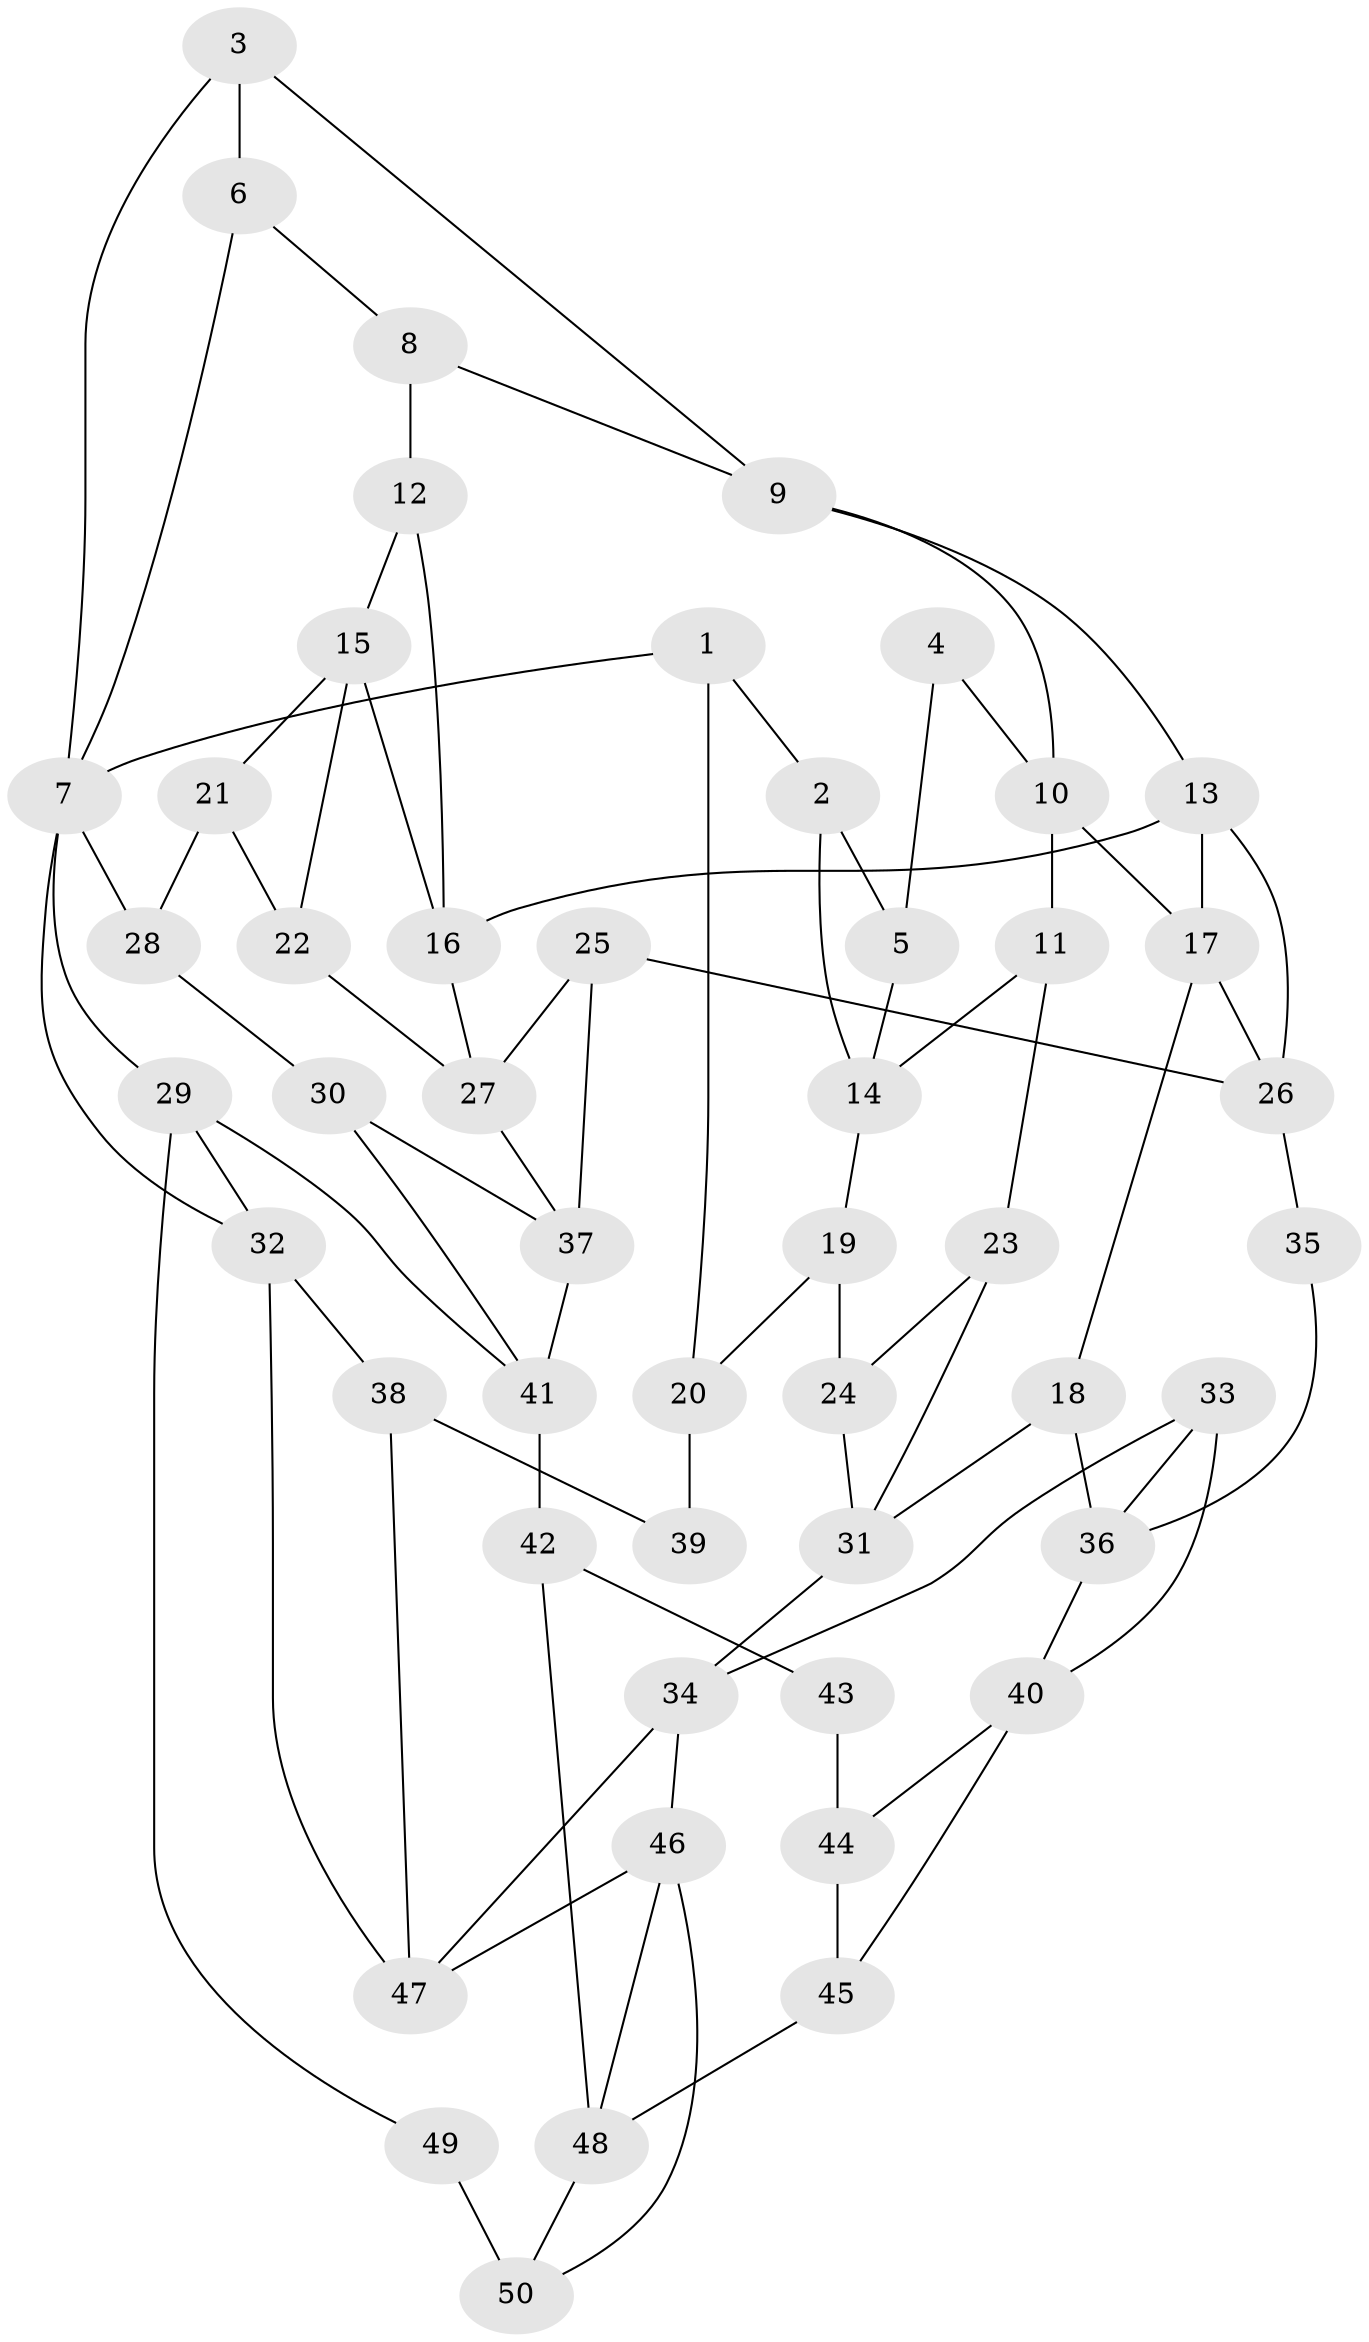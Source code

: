 // original degree distribution, {3: 0.03571428571428571, 5: 0.4642857142857143, 4: 0.25, 6: 0.25}
// Generated by graph-tools (version 1.1) at 2025/38/03/04/25 23:38:37]
// undirected, 50 vertices, 84 edges
graph export_dot {
  node [color=gray90,style=filled];
  1;
  2;
  3;
  4;
  5;
  6;
  7;
  8;
  9;
  10;
  11;
  12;
  13;
  14;
  15;
  16;
  17;
  18;
  19;
  20;
  21;
  22;
  23;
  24;
  25;
  26;
  27;
  28;
  29;
  30;
  31;
  32;
  33;
  34;
  35;
  36;
  37;
  38;
  39;
  40;
  41;
  42;
  43;
  44;
  45;
  46;
  47;
  48;
  49;
  50;
  1 -- 2 [weight=1.0];
  1 -- 7 [weight=1.0];
  1 -- 20 [weight=1.0];
  2 -- 5 [weight=1.0];
  2 -- 14 [weight=1.0];
  3 -- 6 [weight=1.0];
  3 -- 7 [weight=1.0];
  3 -- 9 [weight=1.0];
  4 -- 5 [weight=2.0];
  4 -- 10 [weight=1.0];
  5 -- 14 [weight=1.0];
  6 -- 7 [weight=1.0];
  6 -- 8 [weight=1.0];
  7 -- 28 [weight=1.0];
  7 -- 29 [weight=1.0];
  7 -- 32 [weight=1.0];
  8 -- 9 [weight=1.0];
  8 -- 12 [weight=2.0];
  9 -- 10 [weight=1.0];
  9 -- 13 [weight=1.0];
  10 -- 11 [weight=1.0];
  10 -- 17 [weight=1.0];
  11 -- 14 [weight=1.0];
  11 -- 23 [weight=2.0];
  12 -- 15 [weight=1.0];
  12 -- 16 [weight=1.0];
  13 -- 16 [weight=1.0];
  13 -- 17 [weight=1.0];
  13 -- 26 [weight=1.0];
  14 -- 19 [weight=1.0];
  15 -- 16 [weight=1.0];
  15 -- 21 [weight=1.0];
  15 -- 22 [weight=1.0];
  16 -- 27 [weight=1.0];
  17 -- 18 [weight=1.0];
  17 -- 26 [weight=1.0];
  18 -- 31 [weight=1.0];
  18 -- 36 [weight=1.0];
  19 -- 20 [weight=1.0];
  19 -- 24 [weight=1.0];
  20 -- 39 [weight=2.0];
  21 -- 22 [weight=1.0];
  21 -- 28 [weight=2.0];
  22 -- 27 [weight=1.0];
  23 -- 24 [weight=1.0];
  23 -- 31 [weight=1.0];
  24 -- 31 [weight=1.0];
  25 -- 26 [weight=1.0];
  25 -- 27 [weight=1.0];
  25 -- 37 [weight=1.0];
  26 -- 35 [weight=1.0];
  27 -- 37 [weight=1.0];
  28 -- 30 [weight=1.0];
  29 -- 32 [weight=1.0];
  29 -- 41 [weight=1.0];
  29 -- 49 [weight=1.0];
  30 -- 37 [weight=1.0];
  30 -- 41 [weight=1.0];
  31 -- 34 [weight=1.0];
  32 -- 38 [weight=1.0];
  32 -- 47 [weight=1.0];
  33 -- 34 [weight=1.0];
  33 -- 36 [weight=1.0];
  33 -- 40 [weight=1.0];
  34 -- 46 [weight=1.0];
  34 -- 47 [weight=1.0];
  35 -- 36 [weight=1.0];
  36 -- 40 [weight=1.0];
  37 -- 41 [weight=1.0];
  38 -- 39 [weight=2.0];
  38 -- 47 [weight=1.0];
  40 -- 44 [weight=1.0];
  40 -- 45 [weight=1.0];
  41 -- 42 [weight=1.0];
  42 -- 43 [weight=1.0];
  42 -- 48 [weight=1.0];
  43 -- 44 [weight=2.0];
  44 -- 45 [weight=1.0];
  45 -- 48 [weight=1.0];
  46 -- 47 [weight=1.0];
  46 -- 48 [weight=1.0];
  46 -- 50 [weight=1.0];
  48 -- 50 [weight=1.0];
  49 -- 50 [weight=2.0];
}
